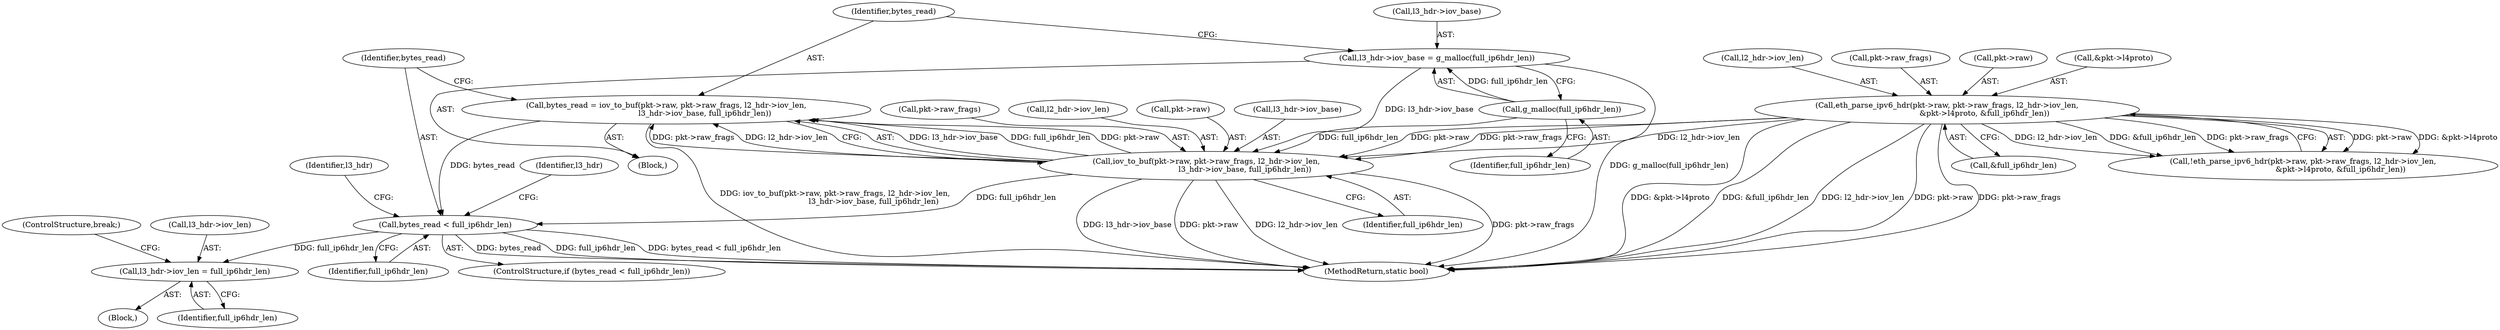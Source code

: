 digraph "0_qemu_a7278b36fcab9af469563bd7b9dadebe2ae25e48_0@API" {
"1000307" [label="(Call,bytes_read = iov_to_buf(pkt->raw, pkt->raw_frags, l2_hdr->iov_len,\n                                l3_hdr->iov_base, full_ip6hdr_len))"];
"1000309" [label="(Call,iov_to_buf(pkt->raw, pkt->raw_frags, l2_hdr->iov_len,\n                                l3_hdr->iov_base, full_ip6hdr_len))"];
"1000277" [label="(Call,eth_parse_ipv6_hdr(pkt->raw, pkt->raw_frags, l2_hdr->iov_len,\n                               &pkt->l4proto, &full_ip6hdr_len))"];
"1000301" [label="(Call,l3_hdr->iov_base = g_malloc(full_ip6hdr_len))"];
"1000305" [label="(Call,g_malloc(full_ip6hdr_len))"];
"1000324" [label="(Call,bytes_read < full_ip6hdr_len)"];
"1000337" [label="(Call,l3_hdr->iov_len = full_ip6hdr_len)"];
"1000284" [label="(Call,l2_hdr->iov_len)"];
"1000342" [label="(ControlStructure,break;)"];
"1000291" [label="(Call,&full_ip6hdr_len)"];
"1000277" [label="(Call,eth_parse_ipv6_hdr(pkt->raw, pkt->raw_frags, l2_hdr->iov_len,\n                               &pkt->l4proto, &full_ip6hdr_len))"];
"1000330" [label="(Identifier,l3_hdr)"];
"1000307" [label="(Call,bytes_read = iov_to_buf(pkt->raw, pkt->raw_frags, l2_hdr->iov_len,\n                                l3_hdr->iov_base, full_ip6hdr_len))"];
"1000276" [label="(Call,!eth_parse_ipv6_hdr(pkt->raw, pkt->raw_frags, l2_hdr->iov_len,\n                               &pkt->l4proto, &full_ip6hdr_len))"];
"1000336" [label="(Block,)"];
"1000305" [label="(Call,g_malloc(full_ip6hdr_len))"];
"1000281" [label="(Call,pkt->raw_frags)"];
"1000325" [label="(Identifier,bytes_read)"];
"1000324" [label="(Call,bytes_read < full_ip6hdr_len)"];
"1000278" [label="(Call,pkt->raw)"];
"1000306" [label="(Identifier,full_ip6hdr_len)"];
"1000326" [label="(Identifier,full_ip6hdr_len)"];
"1000322" [label="(Identifier,full_ip6hdr_len)"];
"1000350" [label="(MethodReturn,static bool)"];
"1000338" [label="(Call,l3_hdr->iov_len)"];
"1000302" [label="(Call,l3_hdr->iov_base)"];
"1000308" [label="(Identifier,bytes_read)"];
"1000287" [label="(Call,&pkt->l4proto)"];
"1000301" [label="(Call,l3_hdr->iov_base = g_malloc(full_ip6hdr_len))"];
"1000309" [label="(Call,iov_to_buf(pkt->raw, pkt->raw_frags, l2_hdr->iov_len,\n                                l3_hdr->iov_base, full_ip6hdr_len))"];
"1000319" [label="(Call,l3_hdr->iov_base)"];
"1000313" [label="(Call,pkt->raw_frags)"];
"1000103" [label="(Block,)"];
"1000323" [label="(ControlStructure,if (bytes_read < full_ip6hdr_len))"];
"1000316" [label="(Call,l2_hdr->iov_len)"];
"1000341" [label="(Identifier,full_ip6hdr_len)"];
"1000310" [label="(Call,pkt->raw)"];
"1000337" [label="(Call,l3_hdr->iov_len = full_ip6hdr_len)"];
"1000339" [label="(Identifier,l3_hdr)"];
"1000307" -> "1000103"  [label="AST: "];
"1000307" -> "1000309"  [label="CFG: "];
"1000308" -> "1000307"  [label="AST: "];
"1000309" -> "1000307"  [label="AST: "];
"1000325" -> "1000307"  [label="CFG: "];
"1000307" -> "1000350"  [label="DDG: iov_to_buf(pkt->raw, pkt->raw_frags, l2_hdr->iov_len,\n                                l3_hdr->iov_base, full_ip6hdr_len)"];
"1000309" -> "1000307"  [label="DDG: l3_hdr->iov_base"];
"1000309" -> "1000307"  [label="DDG: full_ip6hdr_len"];
"1000309" -> "1000307"  [label="DDG: pkt->raw"];
"1000309" -> "1000307"  [label="DDG: pkt->raw_frags"];
"1000309" -> "1000307"  [label="DDG: l2_hdr->iov_len"];
"1000307" -> "1000324"  [label="DDG: bytes_read"];
"1000309" -> "1000322"  [label="CFG: "];
"1000310" -> "1000309"  [label="AST: "];
"1000313" -> "1000309"  [label="AST: "];
"1000316" -> "1000309"  [label="AST: "];
"1000319" -> "1000309"  [label="AST: "];
"1000322" -> "1000309"  [label="AST: "];
"1000309" -> "1000350"  [label="DDG: pkt->raw"];
"1000309" -> "1000350"  [label="DDG: l2_hdr->iov_len"];
"1000309" -> "1000350"  [label="DDG: pkt->raw_frags"];
"1000309" -> "1000350"  [label="DDG: l3_hdr->iov_base"];
"1000277" -> "1000309"  [label="DDG: pkt->raw"];
"1000277" -> "1000309"  [label="DDG: pkt->raw_frags"];
"1000277" -> "1000309"  [label="DDG: l2_hdr->iov_len"];
"1000301" -> "1000309"  [label="DDG: l3_hdr->iov_base"];
"1000305" -> "1000309"  [label="DDG: full_ip6hdr_len"];
"1000309" -> "1000324"  [label="DDG: full_ip6hdr_len"];
"1000277" -> "1000276"  [label="AST: "];
"1000277" -> "1000291"  [label="CFG: "];
"1000278" -> "1000277"  [label="AST: "];
"1000281" -> "1000277"  [label="AST: "];
"1000284" -> "1000277"  [label="AST: "];
"1000287" -> "1000277"  [label="AST: "];
"1000291" -> "1000277"  [label="AST: "];
"1000276" -> "1000277"  [label="CFG: "];
"1000277" -> "1000350"  [label="DDG: &pkt->l4proto"];
"1000277" -> "1000350"  [label="DDG: &full_ip6hdr_len"];
"1000277" -> "1000350"  [label="DDG: l2_hdr->iov_len"];
"1000277" -> "1000350"  [label="DDG: pkt->raw"];
"1000277" -> "1000350"  [label="DDG: pkt->raw_frags"];
"1000277" -> "1000276"  [label="DDG: pkt->raw"];
"1000277" -> "1000276"  [label="DDG: &pkt->l4proto"];
"1000277" -> "1000276"  [label="DDG: l2_hdr->iov_len"];
"1000277" -> "1000276"  [label="DDG: &full_ip6hdr_len"];
"1000277" -> "1000276"  [label="DDG: pkt->raw_frags"];
"1000301" -> "1000103"  [label="AST: "];
"1000301" -> "1000305"  [label="CFG: "];
"1000302" -> "1000301"  [label="AST: "];
"1000305" -> "1000301"  [label="AST: "];
"1000308" -> "1000301"  [label="CFG: "];
"1000301" -> "1000350"  [label="DDG: g_malloc(full_ip6hdr_len)"];
"1000305" -> "1000301"  [label="DDG: full_ip6hdr_len"];
"1000305" -> "1000306"  [label="CFG: "];
"1000306" -> "1000305"  [label="AST: "];
"1000324" -> "1000323"  [label="AST: "];
"1000324" -> "1000326"  [label="CFG: "];
"1000325" -> "1000324"  [label="AST: "];
"1000326" -> "1000324"  [label="AST: "];
"1000330" -> "1000324"  [label="CFG: "];
"1000339" -> "1000324"  [label="CFG: "];
"1000324" -> "1000350"  [label="DDG: full_ip6hdr_len"];
"1000324" -> "1000350"  [label="DDG: bytes_read < full_ip6hdr_len"];
"1000324" -> "1000350"  [label="DDG: bytes_read"];
"1000324" -> "1000337"  [label="DDG: full_ip6hdr_len"];
"1000337" -> "1000336"  [label="AST: "];
"1000337" -> "1000341"  [label="CFG: "];
"1000338" -> "1000337"  [label="AST: "];
"1000341" -> "1000337"  [label="AST: "];
"1000342" -> "1000337"  [label="CFG: "];
}
